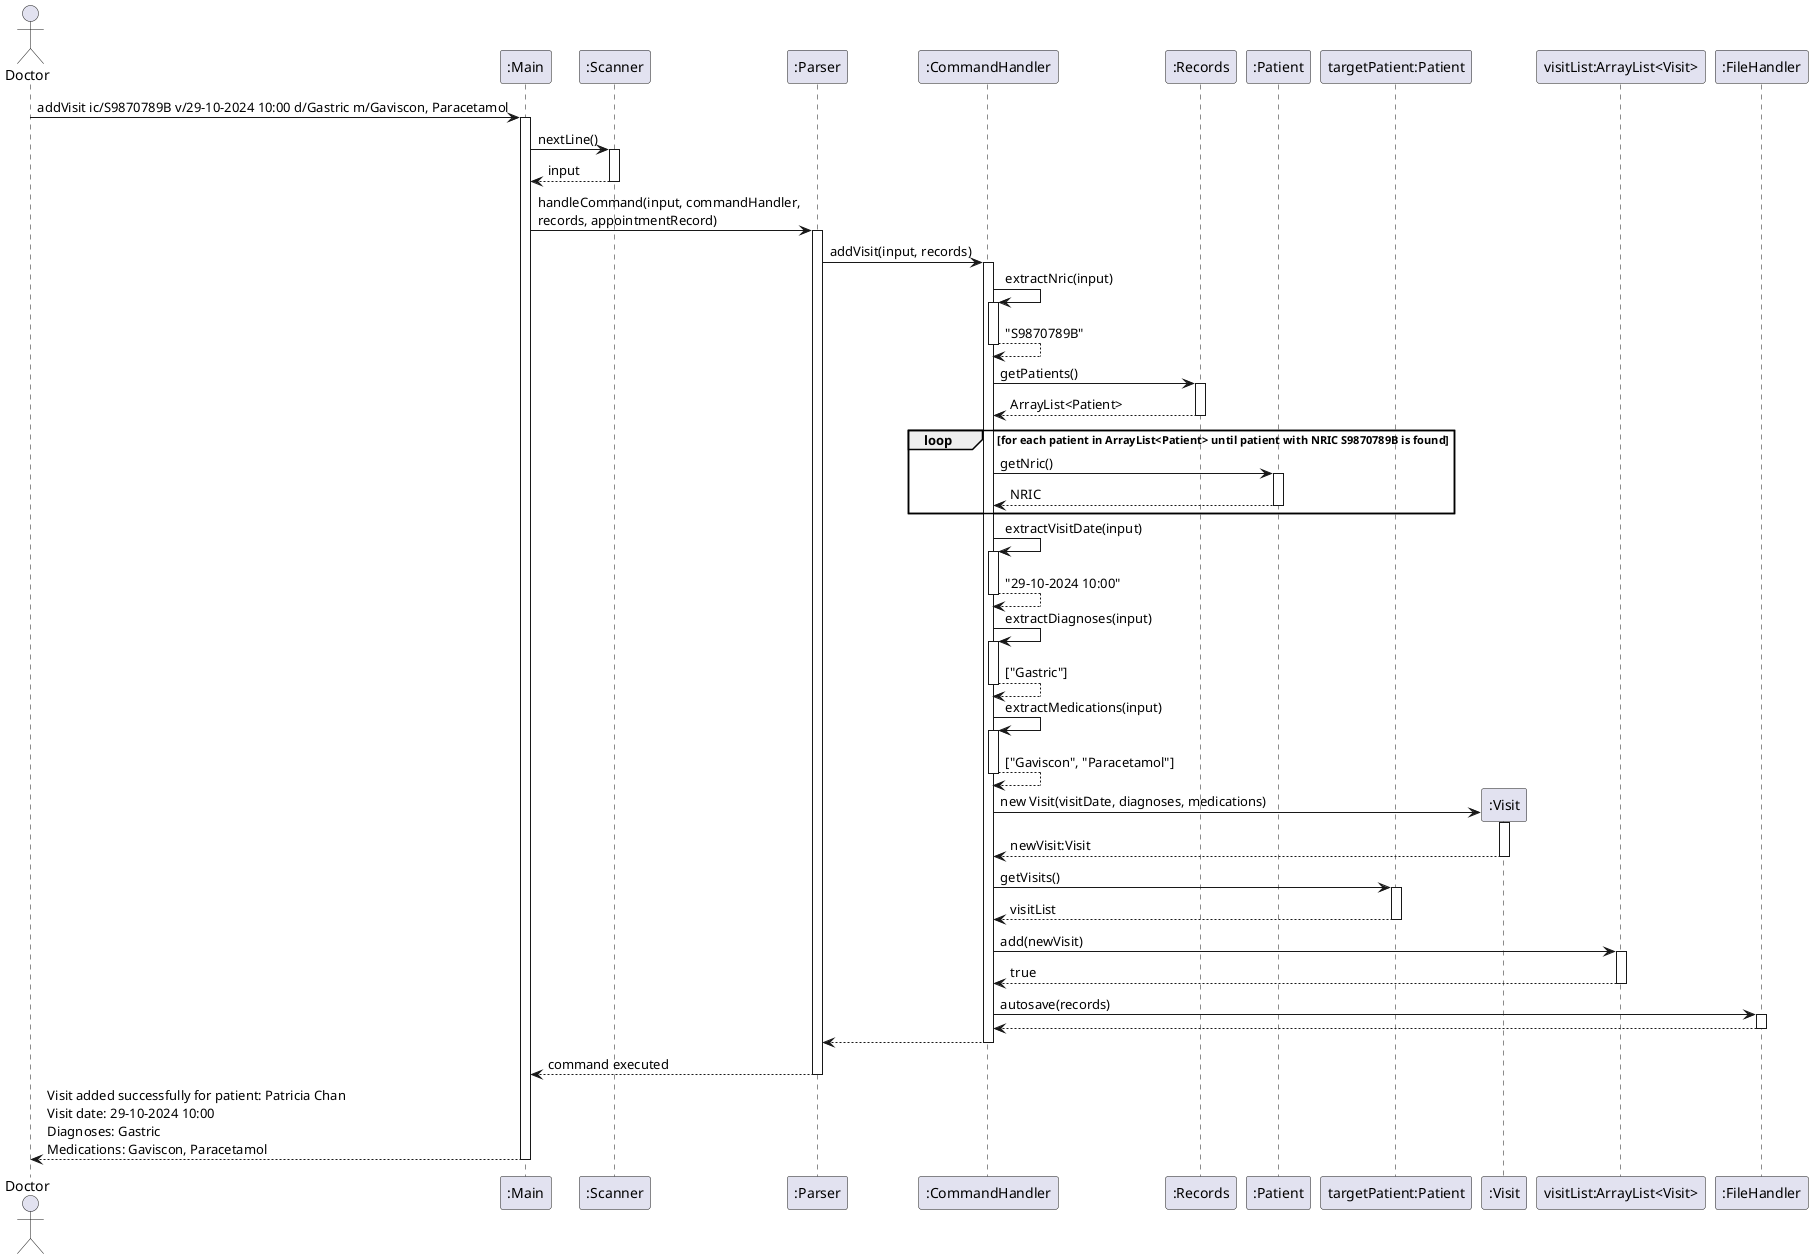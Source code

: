 @startuml
'https://plantuml.com/sequence-diagram

actor Doctor

Doctor -> ":Main" ++: addVisit ic/S9870789B v/29-10-2024 10:00 d/Gastric m/Gaviscon, Paracetamol

":Main" -> ":Scanner" ++: nextLine()
return input

":Main" -> ":Parser" ++: handleCommand(input, commandHandler,\nrecords, appointmentRecord)
":Parser" -> ":CommandHandler" ++: addVisit(input, records)

":CommandHandler" -> ":CommandHandler" ++: extractNric(input)
return "S9870789B"

":CommandHandler" -> ":Records" ++: getPatients()
return ArrayList<Patient>

loop for each patient in ArrayList<Patient> until patient with NRIC S9870789B is found
    ":CommandHandler" -> ":Patient" ++: getNric()
    return NRIC
end

participant "targetPatient:Patient"

":CommandHandler" -> ":CommandHandler" ++: extractVisitDate(input)
return "29-10-2024 10:00"

":CommandHandler" -> ":CommandHandler" ++: extractDiagnoses(input)
return ["Gastric"]

":CommandHandler" -> ":CommandHandler" ++: extractMedications(input)
return ["Gaviscon", "Paracetamol"]

create ":Visit"
":CommandHandler" -> ":Visit"**: new Visit(visitDate, diagnoses, medications)
activate ":Visit"
":CommandHandler" <-- ":Visit": newVisit:Visit
deactivate ":Visit"

":CommandHandler" -> "targetPatient:Patient" ++: getVisits()
participant "visitList:ArrayList<Visit>"
return visitList

":CommandHandler" -> "visitList:ArrayList<Visit>" ++: add(newVisit)
return true

":CommandHandler" -> ":FileHandler" ++: autosave(records)
return

":Parser" <-- ":CommandHandler"
deactivate ":CommandHandler"

":Main" <-- ":Parser": command executed
deactivate ":Parser"

Doctor <-- ":Main": Visit added successfully for patient: Patricia Chan\nVisit date: 29-10-2024 10:00\nDiagnoses: Gastric\nMedications: Gaviscon, Paracetamol
deactivate ":Main"

@enduml